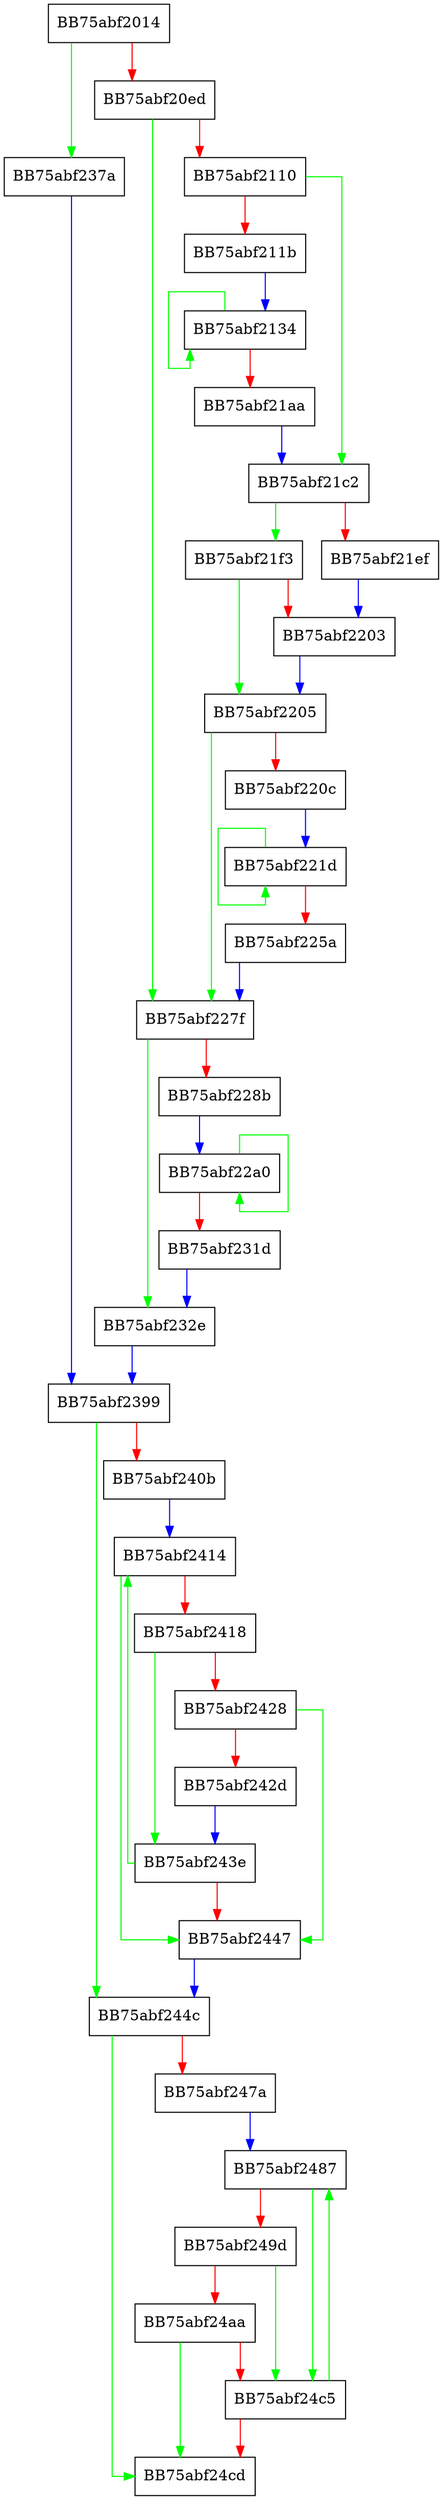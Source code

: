 digraph ZSTD_RowFindBestMatch_noDict_5_4 {
  node [shape="box"];
  graph [splines=ortho];
  BB75abf2014 -> BB75abf237a [color="green"];
  BB75abf2014 -> BB75abf20ed [color="red"];
  BB75abf20ed -> BB75abf227f [color="green"];
  BB75abf20ed -> BB75abf2110 [color="red"];
  BB75abf2110 -> BB75abf21c2 [color="green"];
  BB75abf2110 -> BB75abf211b [color="red"];
  BB75abf211b -> BB75abf2134 [color="blue"];
  BB75abf2134 -> BB75abf2134 [color="green"];
  BB75abf2134 -> BB75abf21aa [color="red"];
  BB75abf21aa -> BB75abf21c2 [color="blue"];
  BB75abf21c2 -> BB75abf21f3 [color="green"];
  BB75abf21c2 -> BB75abf21ef [color="red"];
  BB75abf21ef -> BB75abf2203 [color="blue"];
  BB75abf21f3 -> BB75abf2205 [color="green"];
  BB75abf21f3 -> BB75abf2203 [color="red"];
  BB75abf2203 -> BB75abf2205 [color="blue"];
  BB75abf2205 -> BB75abf227f [color="green"];
  BB75abf2205 -> BB75abf220c [color="red"];
  BB75abf220c -> BB75abf221d [color="blue"];
  BB75abf221d -> BB75abf221d [color="green"];
  BB75abf221d -> BB75abf225a [color="red"];
  BB75abf225a -> BB75abf227f [color="blue"];
  BB75abf227f -> BB75abf232e [color="green"];
  BB75abf227f -> BB75abf228b [color="red"];
  BB75abf228b -> BB75abf22a0 [color="blue"];
  BB75abf22a0 -> BB75abf22a0 [color="green"];
  BB75abf22a0 -> BB75abf231d [color="red"];
  BB75abf231d -> BB75abf232e [color="blue"];
  BB75abf232e -> BB75abf2399 [color="blue"];
  BB75abf237a -> BB75abf2399 [color="blue"];
  BB75abf2399 -> BB75abf244c [color="green"];
  BB75abf2399 -> BB75abf240b [color="red"];
  BB75abf240b -> BB75abf2414 [color="blue"];
  BB75abf2414 -> BB75abf2447 [color="green"];
  BB75abf2414 -> BB75abf2418 [color="red"];
  BB75abf2418 -> BB75abf243e [color="green"];
  BB75abf2418 -> BB75abf2428 [color="red"];
  BB75abf2428 -> BB75abf2447 [color="green"];
  BB75abf2428 -> BB75abf242d [color="red"];
  BB75abf242d -> BB75abf243e [color="blue"];
  BB75abf243e -> BB75abf2414 [color="green"];
  BB75abf243e -> BB75abf2447 [color="red"];
  BB75abf2447 -> BB75abf244c [color="blue"];
  BB75abf244c -> BB75abf24cd [color="green"];
  BB75abf244c -> BB75abf247a [color="red"];
  BB75abf247a -> BB75abf2487 [color="blue"];
  BB75abf2487 -> BB75abf24c5 [color="green"];
  BB75abf2487 -> BB75abf249d [color="red"];
  BB75abf249d -> BB75abf24c5 [color="green"];
  BB75abf249d -> BB75abf24aa [color="red"];
  BB75abf24aa -> BB75abf24cd [color="green"];
  BB75abf24aa -> BB75abf24c5 [color="red"];
  BB75abf24c5 -> BB75abf2487 [color="green"];
  BB75abf24c5 -> BB75abf24cd [color="red"];
}